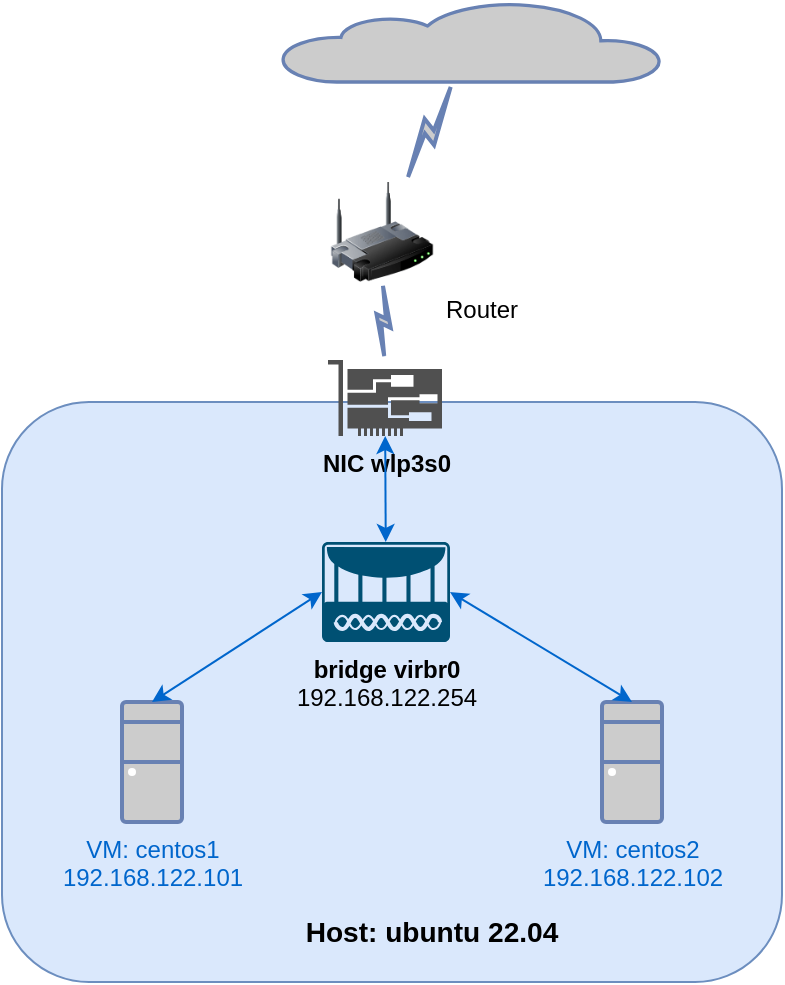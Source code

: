 <mxfile version="20.8.16" type="device"><diagram name="Page-1" id="vVRUsc-Qe2ZH7gWUsw2H"><mxGraphModel dx="822" dy="531" grid="1" gridSize="10" guides="1" tooltips="1" connect="1" arrows="1" fold="1" page="1" pageScale="1" pageWidth="850" pageHeight="1100" math="0" shadow="0"><root><mxCell id="0"/><mxCell id="1" parent="0"/><mxCell id="B1QbQzMSI2QnjUCNU1dU-1" value="" style="html=1;outlineConnect=0;fillColor=#CCCCCC;strokeColor=#6881B3;gradientColor=none;gradientDirection=north;strokeWidth=2;shape=mxgraph.networks.cloud;fontColor=#ffffff;" vertex="1" parent="1"><mxGeometry x="360" y="80" width="190" height="40" as="geometry"/></mxCell><mxCell id="B1QbQzMSI2QnjUCNU1dU-2" value="Router" style="image;html=1;image=img/lib/clip_art/networking/Wireless_Router_128x128.png;verticalAlign=top;align=left;horizontal=1;labelPosition=right;verticalLabelPosition=bottom;" vertex="1" parent="1"><mxGeometry x="380" y="170" width="60" height="50" as="geometry"/></mxCell><mxCell id="B1QbQzMSI2QnjUCNU1dU-4" value="&lt;blockquote style=&quot;margin: 0 0 0 40px; border: none; padding: 0px;&quot;&gt;&lt;h3&gt;Host: ubuntu 22.04&lt;/h3&gt;&lt;/blockquote&gt;" style="rounded=1;whiteSpace=wrap;html=1;align=center;verticalAlign=bottom;fillColor=#dae8fc;strokeColor=#6c8ebf;" vertex="1" parent="1"><mxGeometry x="220" y="280" width="390" height="290" as="geometry"/></mxCell><mxCell id="B1QbQzMSI2QnjUCNU1dU-3" value="&lt;b&gt;NIC&amp;nbsp;wlp3s0&lt;/b&gt;" style="sketch=0;pointerEvents=1;shadow=0;dashed=0;html=1;strokeColor=none;fillColor=#505050;labelPosition=center;verticalLabelPosition=bottom;verticalAlign=top;outlineConnect=0;align=center;shape=mxgraph.office.devices.nic;" vertex="1" parent="1"><mxGeometry x="383" y="259" width="57" height="38" as="geometry"/></mxCell><mxCell id="B1QbQzMSI2QnjUCNU1dU-5" value="&lt;b&gt;bridge virbr0&lt;/b&gt;&lt;br&gt;192.168.122.254" style="sketch=0;points=[[0.015,0.015,0],[0.985,0.015,0],[0.985,0.985,0],[0.015,0.985,0],[0.25,0,0],[0.5,0,0],[0.75,0,0],[1,0.25,0],[1,0.5,0],[1,0.75,0],[0.75,1,0],[0.5,1,0],[0.25,1,0],[0,0.75,0],[0,0.5,0],[0,0.25,0]];verticalLabelPosition=bottom;html=1;verticalAlign=top;aspect=fixed;align=center;pointerEvents=1;shape=mxgraph.cisco19.wireless_bridge;fillColor=#005073;strokeColor=none;" vertex="1" parent="1"><mxGeometry x="380" y="350" width="64" height="50" as="geometry"/></mxCell><mxCell id="B1QbQzMSI2QnjUCNU1dU-7" value="VM: centos1&lt;br&gt;192.168.122.101" style="fontColor=#0066CC;verticalAlign=top;verticalLabelPosition=bottom;labelPosition=center;align=center;html=1;outlineConnect=0;fillColor=#CCCCCC;strokeColor=#6881B3;gradientColor=none;gradientDirection=north;strokeWidth=2;shape=mxgraph.networks.desktop_pc;" vertex="1" parent="1"><mxGeometry x="280" y="430" width="30" height="60" as="geometry"/></mxCell><mxCell id="B1QbQzMSI2QnjUCNU1dU-8" value="VM: centos2&lt;br style=&quot;border-color: var(--border-color);&quot;&gt;192.168.122.102" style="fontColor=#0066CC;verticalAlign=top;verticalLabelPosition=bottom;labelPosition=center;align=center;html=1;outlineConnect=0;fillColor=#CCCCCC;strokeColor=#6881B3;gradientColor=none;gradientDirection=north;strokeWidth=2;shape=mxgraph.networks.desktop_pc;" vertex="1" parent="1"><mxGeometry x="520" y="430" width="30" height="60" as="geometry"/></mxCell><mxCell id="B1QbQzMSI2QnjUCNU1dU-9" value="" style="html=1;outlineConnect=0;fillColor=#CCCCCC;strokeColor=#6881B3;gradientColor=none;gradientDirection=north;strokeWidth=2;shape=mxgraph.networks.comm_link_edge;html=1;rounded=0;" edge="1" parent="1" source="B1QbQzMSI2QnjUCNU1dU-3" target="B1QbQzMSI2QnjUCNU1dU-2"><mxGeometry width="100" height="100" relative="1" as="geometry"><mxPoint x="350" y="420" as="sourcePoint"/><mxPoint x="450" y="320" as="targetPoint"/></mxGeometry></mxCell><mxCell id="B1QbQzMSI2QnjUCNU1dU-10" value="" style="html=1;outlineConnect=0;fillColor=#CCCCCC;strokeColor=#6881B3;gradientColor=none;gradientDirection=north;strokeWidth=2;shape=mxgraph.networks.comm_link_edge;html=1;rounded=0;" edge="1" parent="1" source="B1QbQzMSI2QnjUCNU1dU-2" target="B1QbQzMSI2QnjUCNU1dU-1"><mxGeometry width="100" height="100" relative="1" as="geometry"><mxPoint x="350" y="370" as="sourcePoint"/><mxPoint x="450" y="270" as="targetPoint"/></mxGeometry></mxCell><mxCell id="B1QbQzMSI2QnjUCNU1dU-11" value="" style="endArrow=classic;startArrow=classic;html=1;rounded=0;exitX=0.5;exitY=0;exitDx=0;exitDy=0;exitPerimeter=0;entryX=0;entryY=0.5;entryDx=0;entryDy=0;entryPerimeter=0;fontColor=#19F0FF;strokeColor=#0066CC;" edge="1" parent="1" source="B1QbQzMSI2QnjUCNU1dU-7" target="B1QbQzMSI2QnjUCNU1dU-5"><mxGeometry width="50" height="50" relative="1" as="geometry"><mxPoint x="350" y="380" as="sourcePoint"/><mxPoint x="400" y="330" as="targetPoint"/></mxGeometry></mxCell><mxCell id="B1QbQzMSI2QnjUCNU1dU-12" value="" style="endArrow=classic;startArrow=classic;html=1;rounded=0;exitX=0.5;exitY=0;exitDx=0;exitDy=0;exitPerimeter=0;entryX=1;entryY=0.5;entryDx=0;entryDy=0;entryPerimeter=0;fontColor=#19F0FF;strokeColor=#0066CC;" edge="1" parent="1" source="B1QbQzMSI2QnjUCNU1dU-8" target="B1QbQzMSI2QnjUCNU1dU-5"><mxGeometry width="50" height="50" relative="1" as="geometry"><mxPoint x="305" y="440" as="sourcePoint"/><mxPoint x="396" y="385" as="targetPoint"/></mxGeometry></mxCell><mxCell id="B1QbQzMSI2QnjUCNU1dU-13" value="" style="endArrow=classic;startArrow=classic;html=1;rounded=0;strokeColor=#0066CC;" edge="1" parent="1" source="B1QbQzMSI2QnjUCNU1dU-3" target="B1QbQzMSI2QnjUCNU1dU-5"><mxGeometry width="50" height="50" relative="1" as="geometry"><mxPoint x="305" y="440" as="sourcePoint"/><mxPoint x="396" y="385" as="targetPoint"/></mxGeometry></mxCell></root></mxGraphModel></diagram></mxfile>